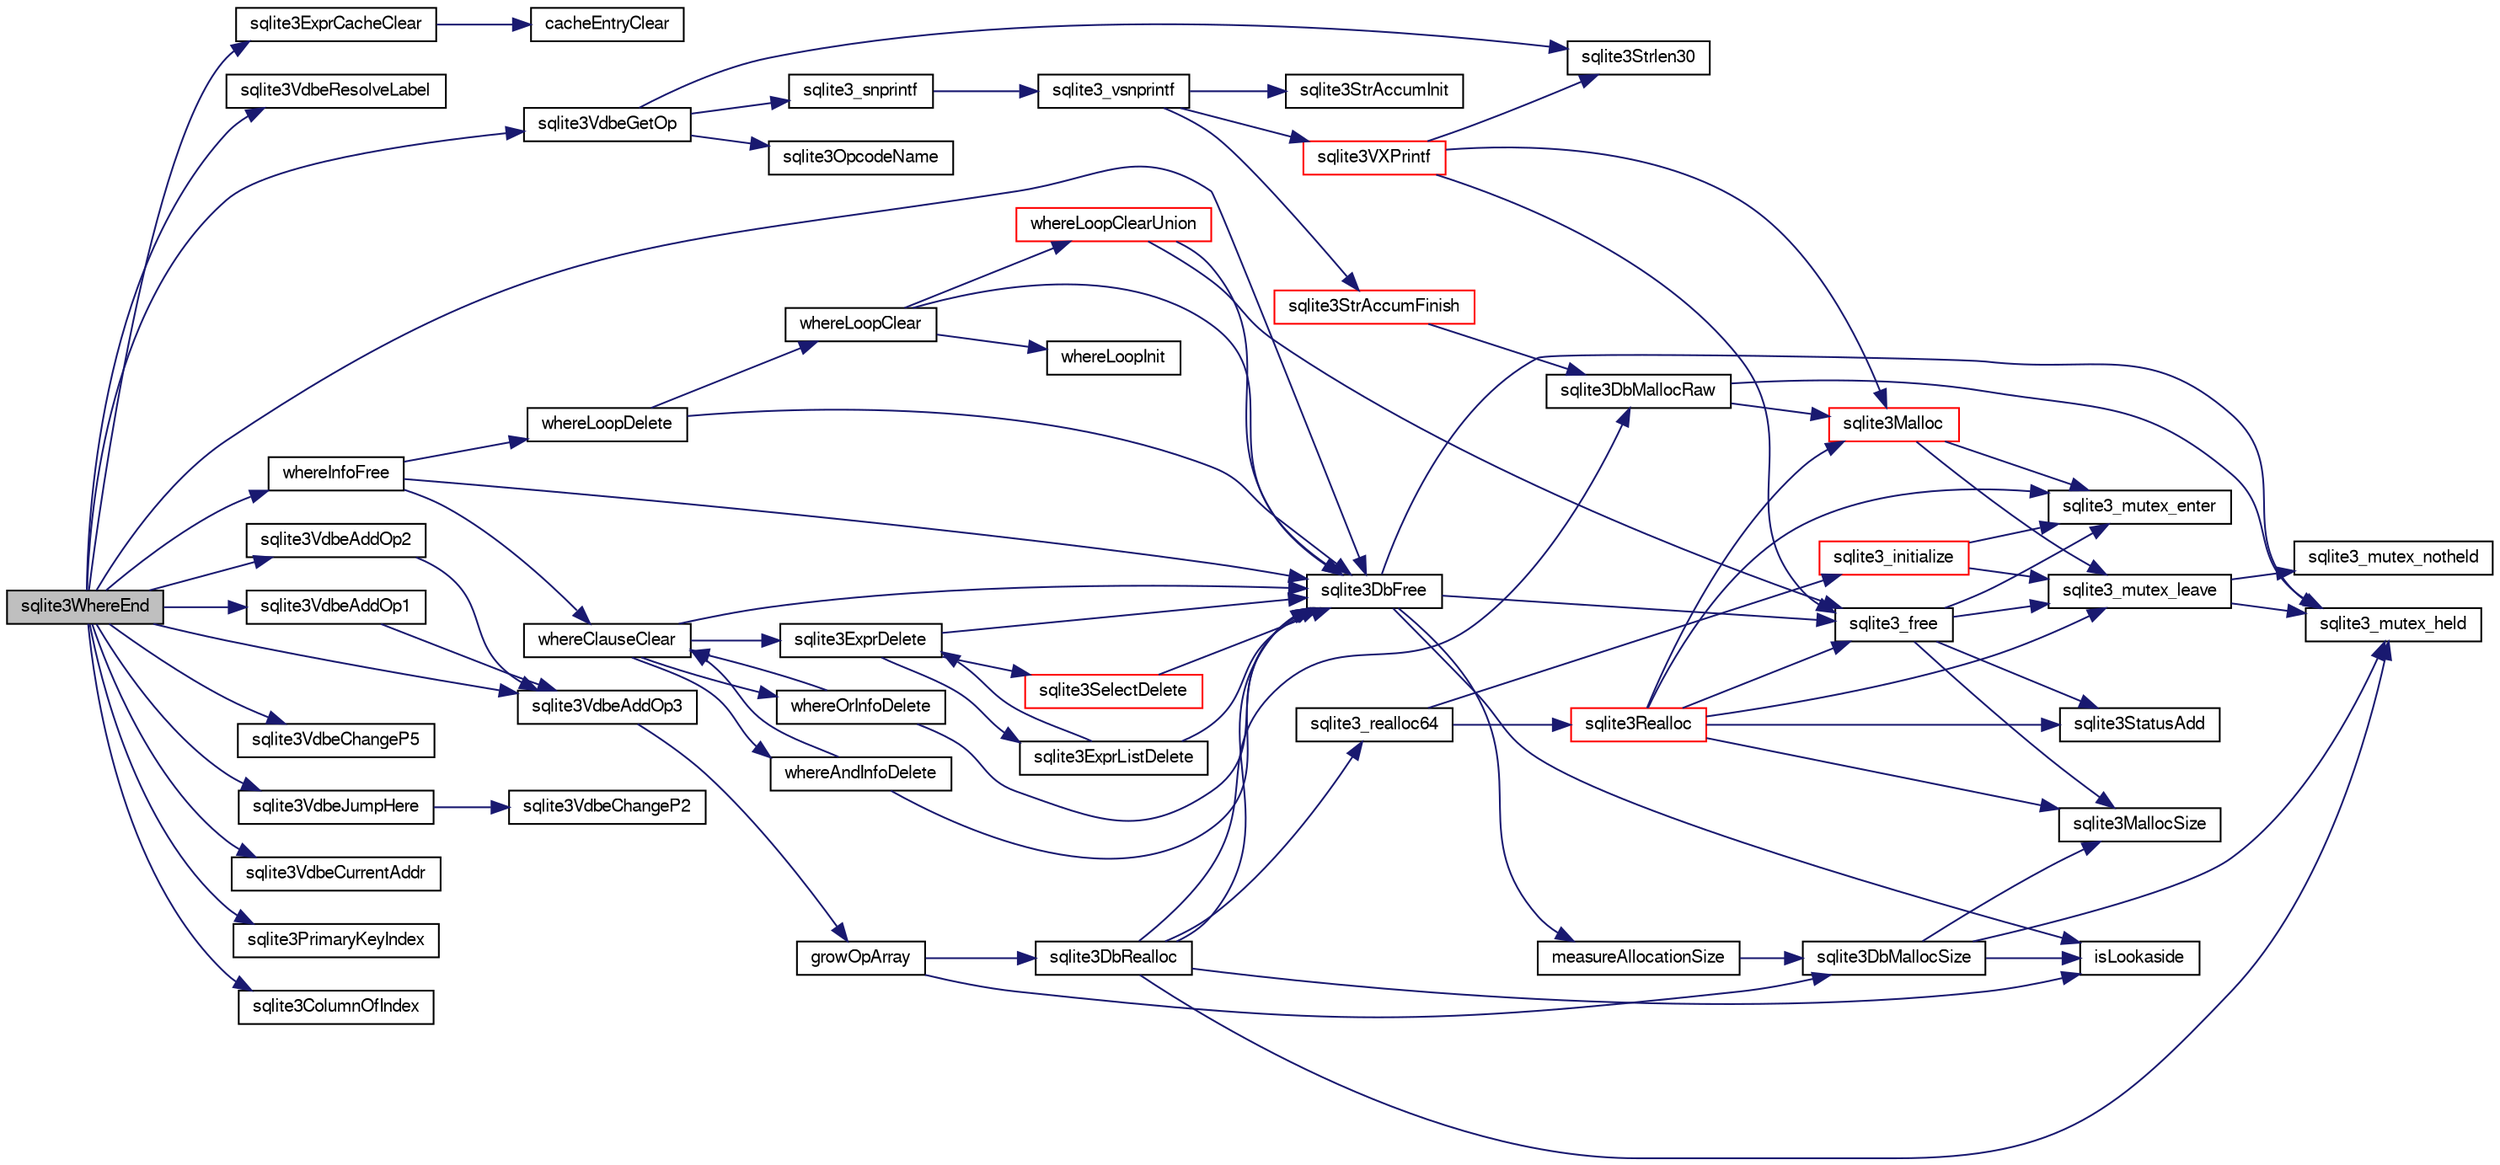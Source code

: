 digraph "sqlite3WhereEnd"
{
  edge [fontname="FreeSans",fontsize="10",labelfontname="FreeSans",labelfontsize="10"];
  node [fontname="FreeSans",fontsize="10",shape=record];
  rankdir="LR";
  Node817688 [label="sqlite3WhereEnd",height=0.2,width=0.4,color="black", fillcolor="grey75", style="filled", fontcolor="black"];
  Node817688 -> Node817689 [color="midnightblue",fontsize="10",style="solid",fontname="FreeSans"];
  Node817689 [label="sqlite3ExprCacheClear",height=0.2,width=0.4,color="black", fillcolor="white", style="filled",URL="$sqlite3_8c.html#abd85a03e522c9727ef34b43c3144373f"];
  Node817689 -> Node817690 [color="midnightblue",fontsize="10",style="solid",fontname="FreeSans"];
  Node817690 [label="cacheEntryClear",height=0.2,width=0.4,color="black", fillcolor="white", style="filled",URL="$sqlite3_8c.html#a695836faaedd1f2926d828f459bce76e"];
  Node817688 -> Node817691 [color="midnightblue",fontsize="10",style="solid",fontname="FreeSans"];
  Node817691 [label="sqlite3VdbeResolveLabel",height=0.2,width=0.4,color="black", fillcolor="white", style="filled",URL="$sqlite3_8c.html#a0a86f82356e392d9a84a008559c1aeeb"];
  Node817688 -> Node817692 [color="midnightblue",fontsize="10",style="solid",fontname="FreeSans"];
  Node817692 [label="sqlite3VdbeAddOp3",height=0.2,width=0.4,color="black", fillcolor="white", style="filled",URL="$sqlite3_8c.html#a29b4560b019211a73e1478cec7468345"];
  Node817692 -> Node817693 [color="midnightblue",fontsize="10",style="solid",fontname="FreeSans"];
  Node817693 [label="growOpArray",height=0.2,width=0.4,color="black", fillcolor="white", style="filled",URL="$sqlite3_8c.html#adb00b9ead01ffe0d757d5a6d0853ada5"];
  Node817693 -> Node817694 [color="midnightblue",fontsize="10",style="solid",fontname="FreeSans"];
  Node817694 [label="sqlite3DbRealloc",height=0.2,width=0.4,color="black", fillcolor="white", style="filled",URL="$sqlite3_8c.html#ae028f4902a9d29bcaf310ff289ee87dc"];
  Node817694 -> Node817695 [color="midnightblue",fontsize="10",style="solid",fontname="FreeSans"];
  Node817695 [label="sqlite3_mutex_held",height=0.2,width=0.4,color="black", fillcolor="white", style="filled",URL="$sqlite3_8c.html#acf77da68932b6bc163c5e68547ecc3e7"];
  Node817694 -> Node817696 [color="midnightblue",fontsize="10",style="solid",fontname="FreeSans"];
  Node817696 [label="sqlite3DbMallocRaw",height=0.2,width=0.4,color="black", fillcolor="white", style="filled",URL="$sqlite3_8c.html#abbe8be0cf7175e11ddc3e2218fad924e"];
  Node817696 -> Node817695 [color="midnightblue",fontsize="10",style="solid",fontname="FreeSans"];
  Node817696 -> Node817697 [color="midnightblue",fontsize="10",style="solid",fontname="FreeSans"];
  Node817697 [label="sqlite3Malloc",height=0.2,width=0.4,color="red", fillcolor="white", style="filled",URL="$sqlite3_8c.html#a361a2eaa846b1885f123abe46f5d8b2b"];
  Node817697 -> Node817698 [color="midnightblue",fontsize="10",style="solid",fontname="FreeSans"];
  Node817698 [label="sqlite3_mutex_enter",height=0.2,width=0.4,color="black", fillcolor="white", style="filled",URL="$sqlite3_8c.html#a1c12cde690bd89f104de5cbad12a6bf5"];
  Node817697 -> Node817703 [color="midnightblue",fontsize="10",style="solid",fontname="FreeSans"];
  Node817703 [label="sqlite3_mutex_leave",height=0.2,width=0.4,color="black", fillcolor="white", style="filled",URL="$sqlite3_8c.html#a5838d235601dbd3c1fa993555c6bcc93"];
  Node817703 -> Node817695 [color="midnightblue",fontsize="10",style="solid",fontname="FreeSans"];
  Node817703 -> Node817704 [color="midnightblue",fontsize="10",style="solid",fontname="FreeSans"];
  Node817704 [label="sqlite3_mutex_notheld",height=0.2,width=0.4,color="black", fillcolor="white", style="filled",URL="$sqlite3_8c.html#a83967c837c1c000d3b5adcfaa688f5dc"];
  Node817694 -> Node817707 [color="midnightblue",fontsize="10",style="solid",fontname="FreeSans"];
  Node817707 [label="isLookaside",height=0.2,width=0.4,color="black", fillcolor="white", style="filled",URL="$sqlite3_8c.html#a770fa05ff9717b75e16f4d968a77b897"];
  Node817694 -> Node817708 [color="midnightblue",fontsize="10",style="solid",fontname="FreeSans"];
  Node817708 [label="sqlite3DbFree",height=0.2,width=0.4,color="black", fillcolor="white", style="filled",URL="$sqlite3_8c.html#ac70ab821a6607b4a1b909582dc37a069"];
  Node817708 -> Node817695 [color="midnightblue",fontsize="10",style="solid",fontname="FreeSans"];
  Node817708 -> Node817709 [color="midnightblue",fontsize="10",style="solid",fontname="FreeSans"];
  Node817709 [label="measureAllocationSize",height=0.2,width=0.4,color="black", fillcolor="white", style="filled",URL="$sqlite3_8c.html#a45731e644a22fdb756e2b6337224217a"];
  Node817709 -> Node817710 [color="midnightblue",fontsize="10",style="solid",fontname="FreeSans"];
  Node817710 [label="sqlite3DbMallocSize",height=0.2,width=0.4,color="black", fillcolor="white", style="filled",URL="$sqlite3_8c.html#aa397e5a8a03495203a0767abf0a71f86"];
  Node817710 -> Node817705 [color="midnightblue",fontsize="10",style="solid",fontname="FreeSans"];
  Node817705 [label="sqlite3MallocSize",height=0.2,width=0.4,color="black", fillcolor="white", style="filled",URL="$sqlite3_8c.html#acf5d2a5f35270bafb050bd2def576955"];
  Node817710 -> Node817695 [color="midnightblue",fontsize="10",style="solid",fontname="FreeSans"];
  Node817710 -> Node817707 [color="midnightblue",fontsize="10",style="solid",fontname="FreeSans"];
  Node817708 -> Node817707 [color="midnightblue",fontsize="10",style="solid",fontname="FreeSans"];
  Node817708 -> Node817711 [color="midnightblue",fontsize="10",style="solid",fontname="FreeSans"];
  Node817711 [label="sqlite3_free",height=0.2,width=0.4,color="black", fillcolor="white", style="filled",URL="$sqlite3_8c.html#a6552349e36a8a691af5487999ab09519"];
  Node817711 -> Node817698 [color="midnightblue",fontsize="10",style="solid",fontname="FreeSans"];
  Node817711 -> Node817706 [color="midnightblue",fontsize="10",style="solid",fontname="FreeSans"];
  Node817706 [label="sqlite3StatusAdd",height=0.2,width=0.4,color="black", fillcolor="white", style="filled",URL="$sqlite3_8c.html#afa029f93586aeab4cc85360905dae9cd"];
  Node817711 -> Node817705 [color="midnightblue",fontsize="10",style="solid",fontname="FreeSans"];
  Node817711 -> Node817703 [color="midnightblue",fontsize="10",style="solid",fontname="FreeSans"];
  Node817694 -> Node817712 [color="midnightblue",fontsize="10",style="solid",fontname="FreeSans"];
  Node817712 [label="sqlite3_realloc64",height=0.2,width=0.4,color="black", fillcolor="white", style="filled",URL="$sqlite3_8c.html#a3765a714077ee547e811034236dc9ecd"];
  Node817712 -> Node817713 [color="midnightblue",fontsize="10",style="solid",fontname="FreeSans"];
  Node817713 [label="sqlite3_initialize",height=0.2,width=0.4,color="red", fillcolor="white", style="filled",URL="$sqlite3_8c.html#ab0c0ee2d5d4cf8b28e9572296a8861df"];
  Node817713 -> Node817698 [color="midnightblue",fontsize="10",style="solid",fontname="FreeSans"];
  Node817713 -> Node817703 [color="midnightblue",fontsize="10",style="solid",fontname="FreeSans"];
  Node817712 -> Node817746 [color="midnightblue",fontsize="10",style="solid",fontname="FreeSans"];
  Node817746 [label="sqlite3Realloc",height=0.2,width=0.4,color="red", fillcolor="white", style="filled",URL="$sqlite3_8c.html#ad53aefdfc088f622e23ffe838201fe22"];
  Node817746 -> Node817697 [color="midnightblue",fontsize="10",style="solid",fontname="FreeSans"];
  Node817746 -> Node817711 [color="midnightblue",fontsize="10",style="solid",fontname="FreeSans"];
  Node817746 -> Node817705 [color="midnightblue",fontsize="10",style="solid",fontname="FreeSans"];
  Node817746 -> Node817698 [color="midnightblue",fontsize="10",style="solid",fontname="FreeSans"];
  Node817746 -> Node817706 [color="midnightblue",fontsize="10",style="solid",fontname="FreeSans"];
  Node817746 -> Node817703 [color="midnightblue",fontsize="10",style="solid",fontname="FreeSans"];
  Node817693 -> Node817710 [color="midnightblue",fontsize="10",style="solid",fontname="FreeSans"];
  Node817688 -> Node817976 [color="midnightblue",fontsize="10",style="solid",fontname="FreeSans"];
  Node817976 [label="sqlite3VdbeChangeP5",height=0.2,width=0.4,color="black", fillcolor="white", style="filled",URL="$sqlite3_8c.html#a4dde2e4087eda945511b05d667050740"];
  Node817688 -> Node817977 [color="midnightblue",fontsize="10",style="solid",fontname="FreeSans"];
  Node817977 [label="sqlite3VdbeJumpHere",height=0.2,width=0.4,color="black", fillcolor="white", style="filled",URL="$sqlite3_8c.html#a95562175c9105ba0abe1d4dc6f8a39d4"];
  Node817977 -> Node817978 [color="midnightblue",fontsize="10",style="solid",fontname="FreeSans"];
  Node817978 [label="sqlite3VdbeChangeP2",height=0.2,width=0.4,color="black", fillcolor="white", style="filled",URL="$sqlite3_8c.html#aaf43838cdd2fd0e5e834e2ef214ab26c"];
  Node817688 -> Node817979 [color="midnightblue",fontsize="10",style="solid",fontname="FreeSans"];
  Node817979 [label="sqlite3VdbeAddOp2",height=0.2,width=0.4,color="black", fillcolor="white", style="filled",URL="$sqlite3_8c.html#ae87204d7b069da19e4db0404c6deaae5"];
  Node817979 -> Node817692 [color="midnightblue",fontsize="10",style="solid",fontname="FreeSans"];
  Node817688 -> Node817708 [color="midnightblue",fontsize="10",style="solid",fontname="FreeSans"];
  Node817688 -> Node817980 [color="midnightblue",fontsize="10",style="solid",fontname="FreeSans"];
  Node817980 [label="sqlite3VdbeAddOp1",height=0.2,width=0.4,color="black", fillcolor="white", style="filled",URL="$sqlite3_8c.html#a6207112b1851d7e7d76e887ef6d72d5a"];
  Node817980 -> Node817692 [color="midnightblue",fontsize="10",style="solid",fontname="FreeSans"];
  Node817688 -> Node817981 [color="midnightblue",fontsize="10",style="solid",fontname="FreeSans"];
  Node817981 [label="sqlite3VdbeCurrentAddr",height=0.2,width=0.4,color="black", fillcolor="white", style="filled",URL="$sqlite3_8c.html#a5e2bf0933a091bdfd7f0acd86a894889"];
  Node817688 -> Node817982 [color="midnightblue",fontsize="10",style="solid",fontname="FreeSans"];
  Node817982 [label="sqlite3VdbeGetOp",height=0.2,width=0.4,color="black", fillcolor="white", style="filled",URL="$sqlite3_8c.html#a5ab7282d63d42e66c8d7cb7a9d0c6f74"];
  Node817982 -> Node817983 [color="midnightblue",fontsize="10",style="solid",fontname="FreeSans"];
  Node817983 [label="sqlite3OpcodeName",height=0.2,width=0.4,color="black", fillcolor="white", style="filled",URL="$sqlite3_8c.html#a19b314c1960c7fb6ef2038ed53a87aae"];
  Node817982 -> Node817758 [color="midnightblue",fontsize="10",style="solid",fontname="FreeSans"];
  Node817758 [label="sqlite3Strlen30",height=0.2,width=0.4,color="black", fillcolor="white", style="filled",URL="$sqlite3_8c.html#a3dcd80ba41f1a308193dee74857b62a7"];
  Node817982 -> Node817780 [color="midnightblue",fontsize="10",style="solid",fontname="FreeSans"];
  Node817780 [label="sqlite3_snprintf",height=0.2,width=0.4,color="black", fillcolor="white", style="filled",URL="$sqlite3_8c.html#aa2695a752e971577f5784122f2013c40"];
  Node817780 -> Node817781 [color="midnightblue",fontsize="10",style="solid",fontname="FreeSans"];
  Node817781 [label="sqlite3_vsnprintf",height=0.2,width=0.4,color="black", fillcolor="white", style="filled",URL="$sqlite3_8c.html#a0862c03aea71d62847e452aa655add42"];
  Node817781 -> Node817738 [color="midnightblue",fontsize="10",style="solid",fontname="FreeSans"];
  Node817738 [label="sqlite3StrAccumInit",height=0.2,width=0.4,color="black", fillcolor="white", style="filled",URL="$sqlite3_8c.html#aabf95e113b9d54d519cd15a56215f560"];
  Node817781 -> Node817739 [color="midnightblue",fontsize="10",style="solid",fontname="FreeSans"];
  Node817739 [label="sqlite3VXPrintf",height=0.2,width=0.4,color="red", fillcolor="white", style="filled",URL="$sqlite3_8c.html#a63c25806c9bd4a2b76f9a0eb232c6bde"];
  Node817739 -> Node817697 [color="midnightblue",fontsize="10",style="solid",fontname="FreeSans"];
  Node817739 -> Node817758 [color="midnightblue",fontsize="10",style="solid",fontname="FreeSans"];
  Node817739 -> Node817711 [color="midnightblue",fontsize="10",style="solid",fontname="FreeSans"];
  Node817781 -> Node817782 [color="midnightblue",fontsize="10",style="solid",fontname="FreeSans"];
  Node817782 [label="sqlite3StrAccumFinish",height=0.2,width=0.4,color="red", fillcolor="white", style="filled",URL="$sqlite3_8c.html#adb7f26b10ac1b847db6f000ef4c2e2ba"];
  Node817782 -> Node817696 [color="midnightblue",fontsize="10",style="solid",fontname="FreeSans"];
  Node817688 -> Node817984 [color="midnightblue",fontsize="10",style="solid",fontname="FreeSans"];
  Node817984 [label="sqlite3PrimaryKeyIndex",height=0.2,width=0.4,color="black", fillcolor="white", style="filled",URL="$sqlite3_8c.html#af6edde3fbbd22a22b86ad32677fad95b"];
  Node817688 -> Node817985 [color="midnightblue",fontsize="10",style="solid",fontname="FreeSans"];
  Node817985 [label="sqlite3ColumnOfIndex",height=0.2,width=0.4,color="black", fillcolor="white", style="filled",URL="$sqlite3_8c.html#a8f768b249ef197e3d6bd27a630b8028a"];
  Node817688 -> Node817986 [color="midnightblue",fontsize="10",style="solid",fontname="FreeSans"];
  Node817986 [label="whereInfoFree",height=0.2,width=0.4,color="black", fillcolor="white", style="filled",URL="$sqlite3_8c.html#a4838f169cd94b3192f9a49558dca6ae0"];
  Node817986 -> Node817987 [color="midnightblue",fontsize="10",style="solid",fontname="FreeSans"];
  Node817987 [label="whereClauseClear",height=0.2,width=0.4,color="black", fillcolor="white", style="filled",URL="$sqlite3_8c.html#ab3f2c30e5f80a4735c7bfcfe0b91eaa7"];
  Node817987 -> Node817988 [color="midnightblue",fontsize="10",style="solid",fontname="FreeSans"];
  Node817988 [label="sqlite3ExprDelete",height=0.2,width=0.4,color="black", fillcolor="white", style="filled",URL="$sqlite3_8c.html#ae4e21ab5918e0428fbaa9e615dceb309"];
  Node817988 -> Node817708 [color="midnightblue",fontsize="10",style="solid",fontname="FreeSans"];
  Node817988 -> Node817989 [color="midnightblue",fontsize="10",style="solid",fontname="FreeSans"];
  Node817989 [label="sqlite3SelectDelete",height=0.2,width=0.4,color="red", fillcolor="white", style="filled",URL="$sqlite3_8c.html#a0f56959f0acac85496744f0d068854a0"];
  Node817989 -> Node817708 [color="midnightblue",fontsize="10",style="solid",fontname="FreeSans"];
  Node817988 -> Node817991 [color="midnightblue",fontsize="10",style="solid",fontname="FreeSans"];
  Node817991 [label="sqlite3ExprListDelete",height=0.2,width=0.4,color="black", fillcolor="white", style="filled",URL="$sqlite3_8c.html#ae9cd46eac81e86a04ed8c09b99fc3c10"];
  Node817991 -> Node817988 [color="midnightblue",fontsize="10",style="solid",fontname="FreeSans"];
  Node817991 -> Node817708 [color="midnightblue",fontsize="10",style="solid",fontname="FreeSans"];
  Node817987 -> Node818658 [color="midnightblue",fontsize="10",style="solid",fontname="FreeSans"];
  Node818658 [label="whereOrInfoDelete",height=0.2,width=0.4,color="black", fillcolor="white", style="filled",URL="$sqlite3_8c.html#abb2848eb0bce7a288b25bdd1d3df5535"];
  Node818658 -> Node817987 [color="midnightblue",fontsize="10",style="solid",fontname="FreeSans"];
  Node818658 -> Node817708 [color="midnightblue",fontsize="10",style="solid",fontname="FreeSans"];
  Node817987 -> Node818659 [color="midnightblue",fontsize="10",style="solid",fontname="FreeSans"];
  Node818659 [label="whereAndInfoDelete",height=0.2,width=0.4,color="black", fillcolor="white", style="filled",URL="$sqlite3_8c.html#a6cfc971c2a2e285860dc9dc0e157cb85"];
  Node818659 -> Node817987 [color="midnightblue",fontsize="10",style="solid",fontname="FreeSans"];
  Node818659 -> Node817708 [color="midnightblue",fontsize="10",style="solid",fontname="FreeSans"];
  Node817987 -> Node817708 [color="midnightblue",fontsize="10",style="solid",fontname="FreeSans"];
  Node817986 -> Node818660 [color="midnightblue",fontsize="10",style="solid",fontname="FreeSans"];
  Node818660 [label="whereLoopDelete",height=0.2,width=0.4,color="black", fillcolor="white", style="filled",URL="$sqlite3_8c.html#a2098de3b5449a8465f65a0943c05b7bc"];
  Node818660 -> Node818661 [color="midnightblue",fontsize="10",style="solid",fontname="FreeSans"];
  Node818661 [label="whereLoopClear",height=0.2,width=0.4,color="black", fillcolor="white", style="filled",URL="$sqlite3_8c.html#ae12a592b0cf0b127cca2ead1746eb816"];
  Node818661 -> Node817708 [color="midnightblue",fontsize="10",style="solid",fontname="FreeSans"];
  Node818661 -> Node818662 [color="midnightblue",fontsize="10",style="solid",fontname="FreeSans"];
  Node818662 [label="whereLoopClearUnion",height=0.2,width=0.4,color="red", fillcolor="white", style="filled",URL="$sqlite3_8c.html#a13df9c7fcbdf15a648efd33311ed7c16"];
  Node818662 -> Node817711 [color="midnightblue",fontsize="10",style="solid",fontname="FreeSans"];
  Node818662 -> Node817708 [color="midnightblue",fontsize="10",style="solid",fontname="FreeSans"];
  Node818661 -> Node818663 [color="midnightblue",fontsize="10",style="solid",fontname="FreeSans"];
  Node818663 [label="whereLoopInit",height=0.2,width=0.4,color="black", fillcolor="white", style="filled",URL="$sqlite3_8c.html#acd7c83686cce72c994a75ee47502eb93"];
  Node818660 -> Node817708 [color="midnightblue",fontsize="10",style="solid",fontname="FreeSans"];
  Node817986 -> Node817708 [color="midnightblue",fontsize="10",style="solid",fontname="FreeSans"];
}
